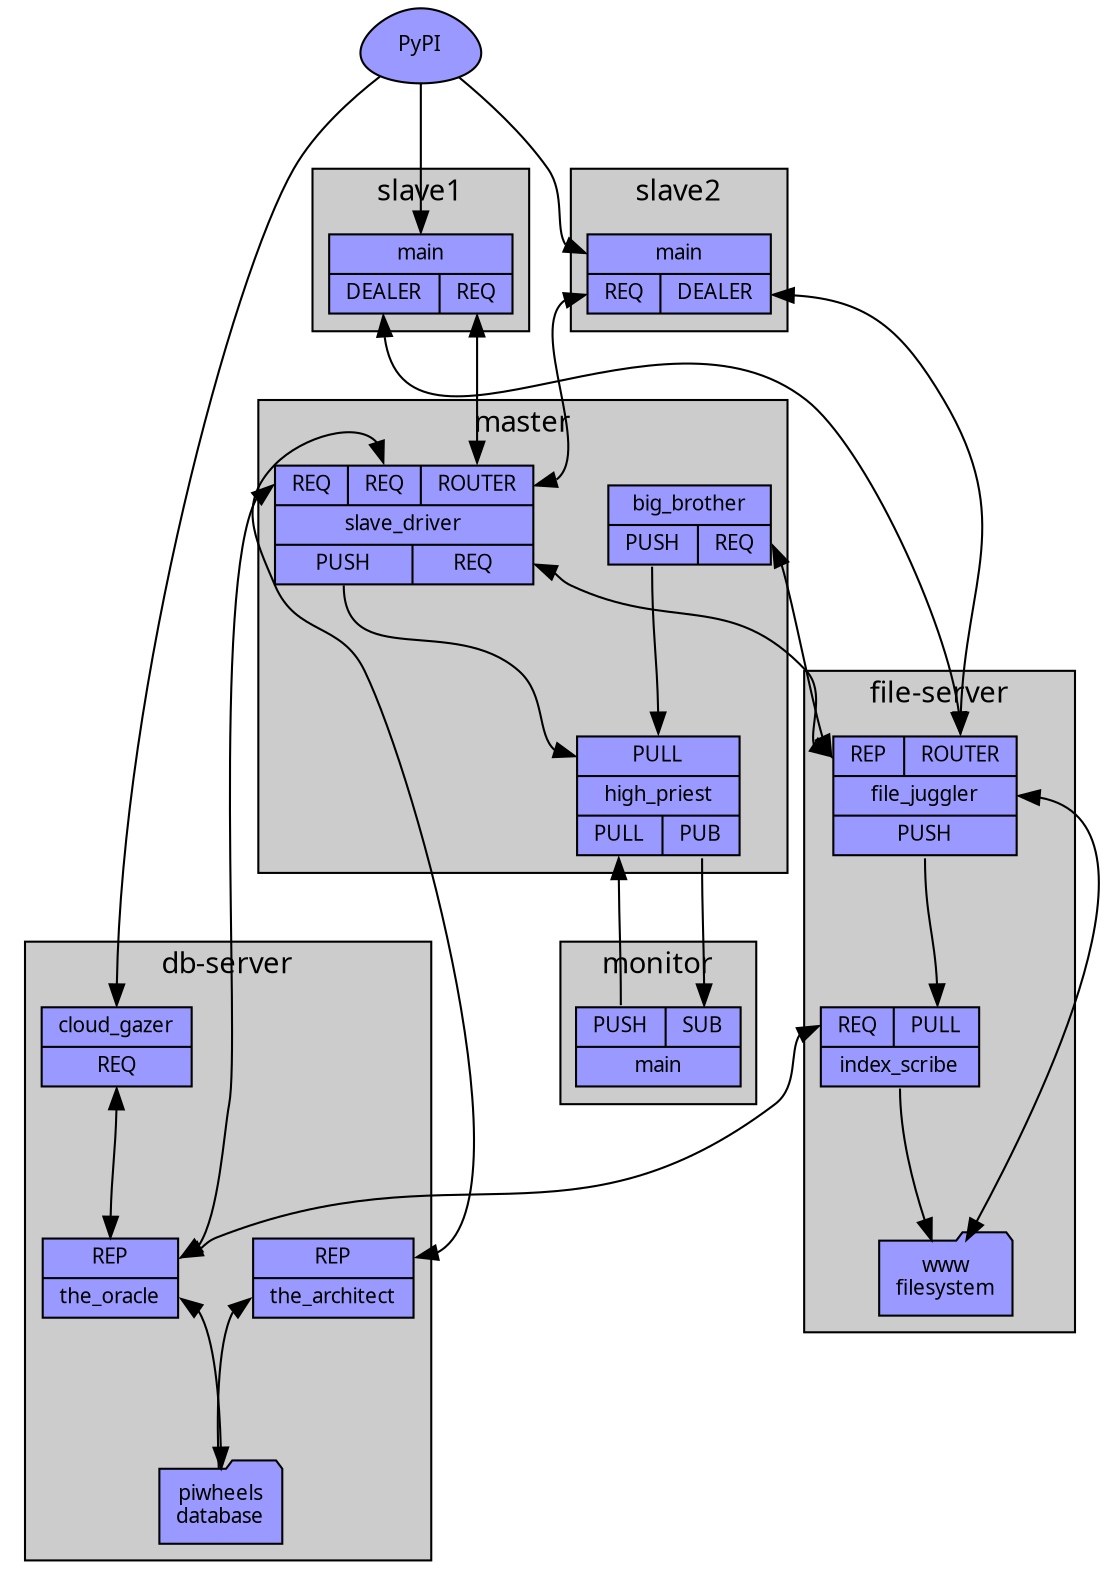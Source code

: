 digraph piwheels {
    graph [nodesep=0.5, ranksep=1, style=filled, fontname=Sans, fontsize=14, fillcolor="#cccccc"];
    node [shape=record, fontname=Sans, fontsize=10, style=filled, fillcolor="#9999ff", penwidth=1];
    edge [fontname=Sans, fontsize=8];

    pypi [label="PyPI", shape=egg];

    subgraph cluster_db_server {
        graph [label="db-server"];

        cloud_gazer [label="{<t>cloud_gazer|<db>REQ}"];
        the_oracle [label="{<db>REP|<t>the_oracle}"];
        the_architect [label="{<builds>REP|<t>the_architect}"];
        db [label="piwheels\ndatabase", shape=folder];

        the_oracle:t->db [dir=both];
        the_architect:t->db [dir=back];
    }

    subgraph cluster_file_server {
        graph [label="file-server"];

        file_juggler [label="{{<transfers>REP|<slaves>ROUTER}|<t>file_juggler|{<indexes>PUSH}}"];
        index_scribe [label="{{<db>REQ|<indexes>PULL}|<t>index_scribe}"];
        fs [label="www\nfilesystem", shape=folder];

        index_scribe:t->fs;
        file_juggler:t->fs [dir=both];
    }

    subgraph cluster_master {
        graph [label="master"];

        high_priest [label="{{<int_status>PULL}|high_priest|{<control>PULL|<ext_status>PUB}}"];
        big_brother [label="{<t>big_brother|{<int_status>PUSH|<transfers>REQ}}"];
        slave_driver [label="{{<db>REQ|<builds>REQ|<slaves>ROUTER}|<t>slave_driver|{<int_status>PUSH|<transfers>REQ}}"];

        big_brother:int_status->high_priest:int_status;
        slave_driver:int_status->high_priest:int_status;
    }

    subgraph cluster_monitor {
        graph [label="monitor"];
        monitor [label="{{<control>PUSH|<status>SUB}|<t>main}"];
    }

    subgraph cluster_slave1 {
        graph [label="slave1"];
        slave1 [label="{<t>main|{<files>DEALER|<builds>REQ}}"];
    }

    subgraph cluster_slave2 {
        graph [label="slave2"];
        slave2 [label="{<t>main|{<builds>REQ|<files>DEALER}}"];
    }

    pypi->cloud_gazer:t;
    pypi->slave1:t;
    pypi->slave2:t;
    slave1:builds->slave_driver:slaves [dir=both];
    slave2:builds->slave_driver:slaves [dir=both];
    slave1:files->file_juggler:slaves [dir=both];
    slave2:files->file_juggler:slaves [dir=both];
    high_priest:ext_status->monitor:status;
    monitor:control->high_priest:control;

    cloud_gazer:db->the_oracle:db [dir=both];
    file_juggler:indexes->index_scribe:indexes;
    index_scribe:db->the_oracle:db [dir=both];
    big_brother:transfers->file_juggler:transfers [dir=both];
    slave_driver:transfers->file_juggler:transfers [dir=both];
    slave_driver:db->the_oracle:db [dir=both];
    slave_driver:builds->the_architect:builds [dir=both];
}
